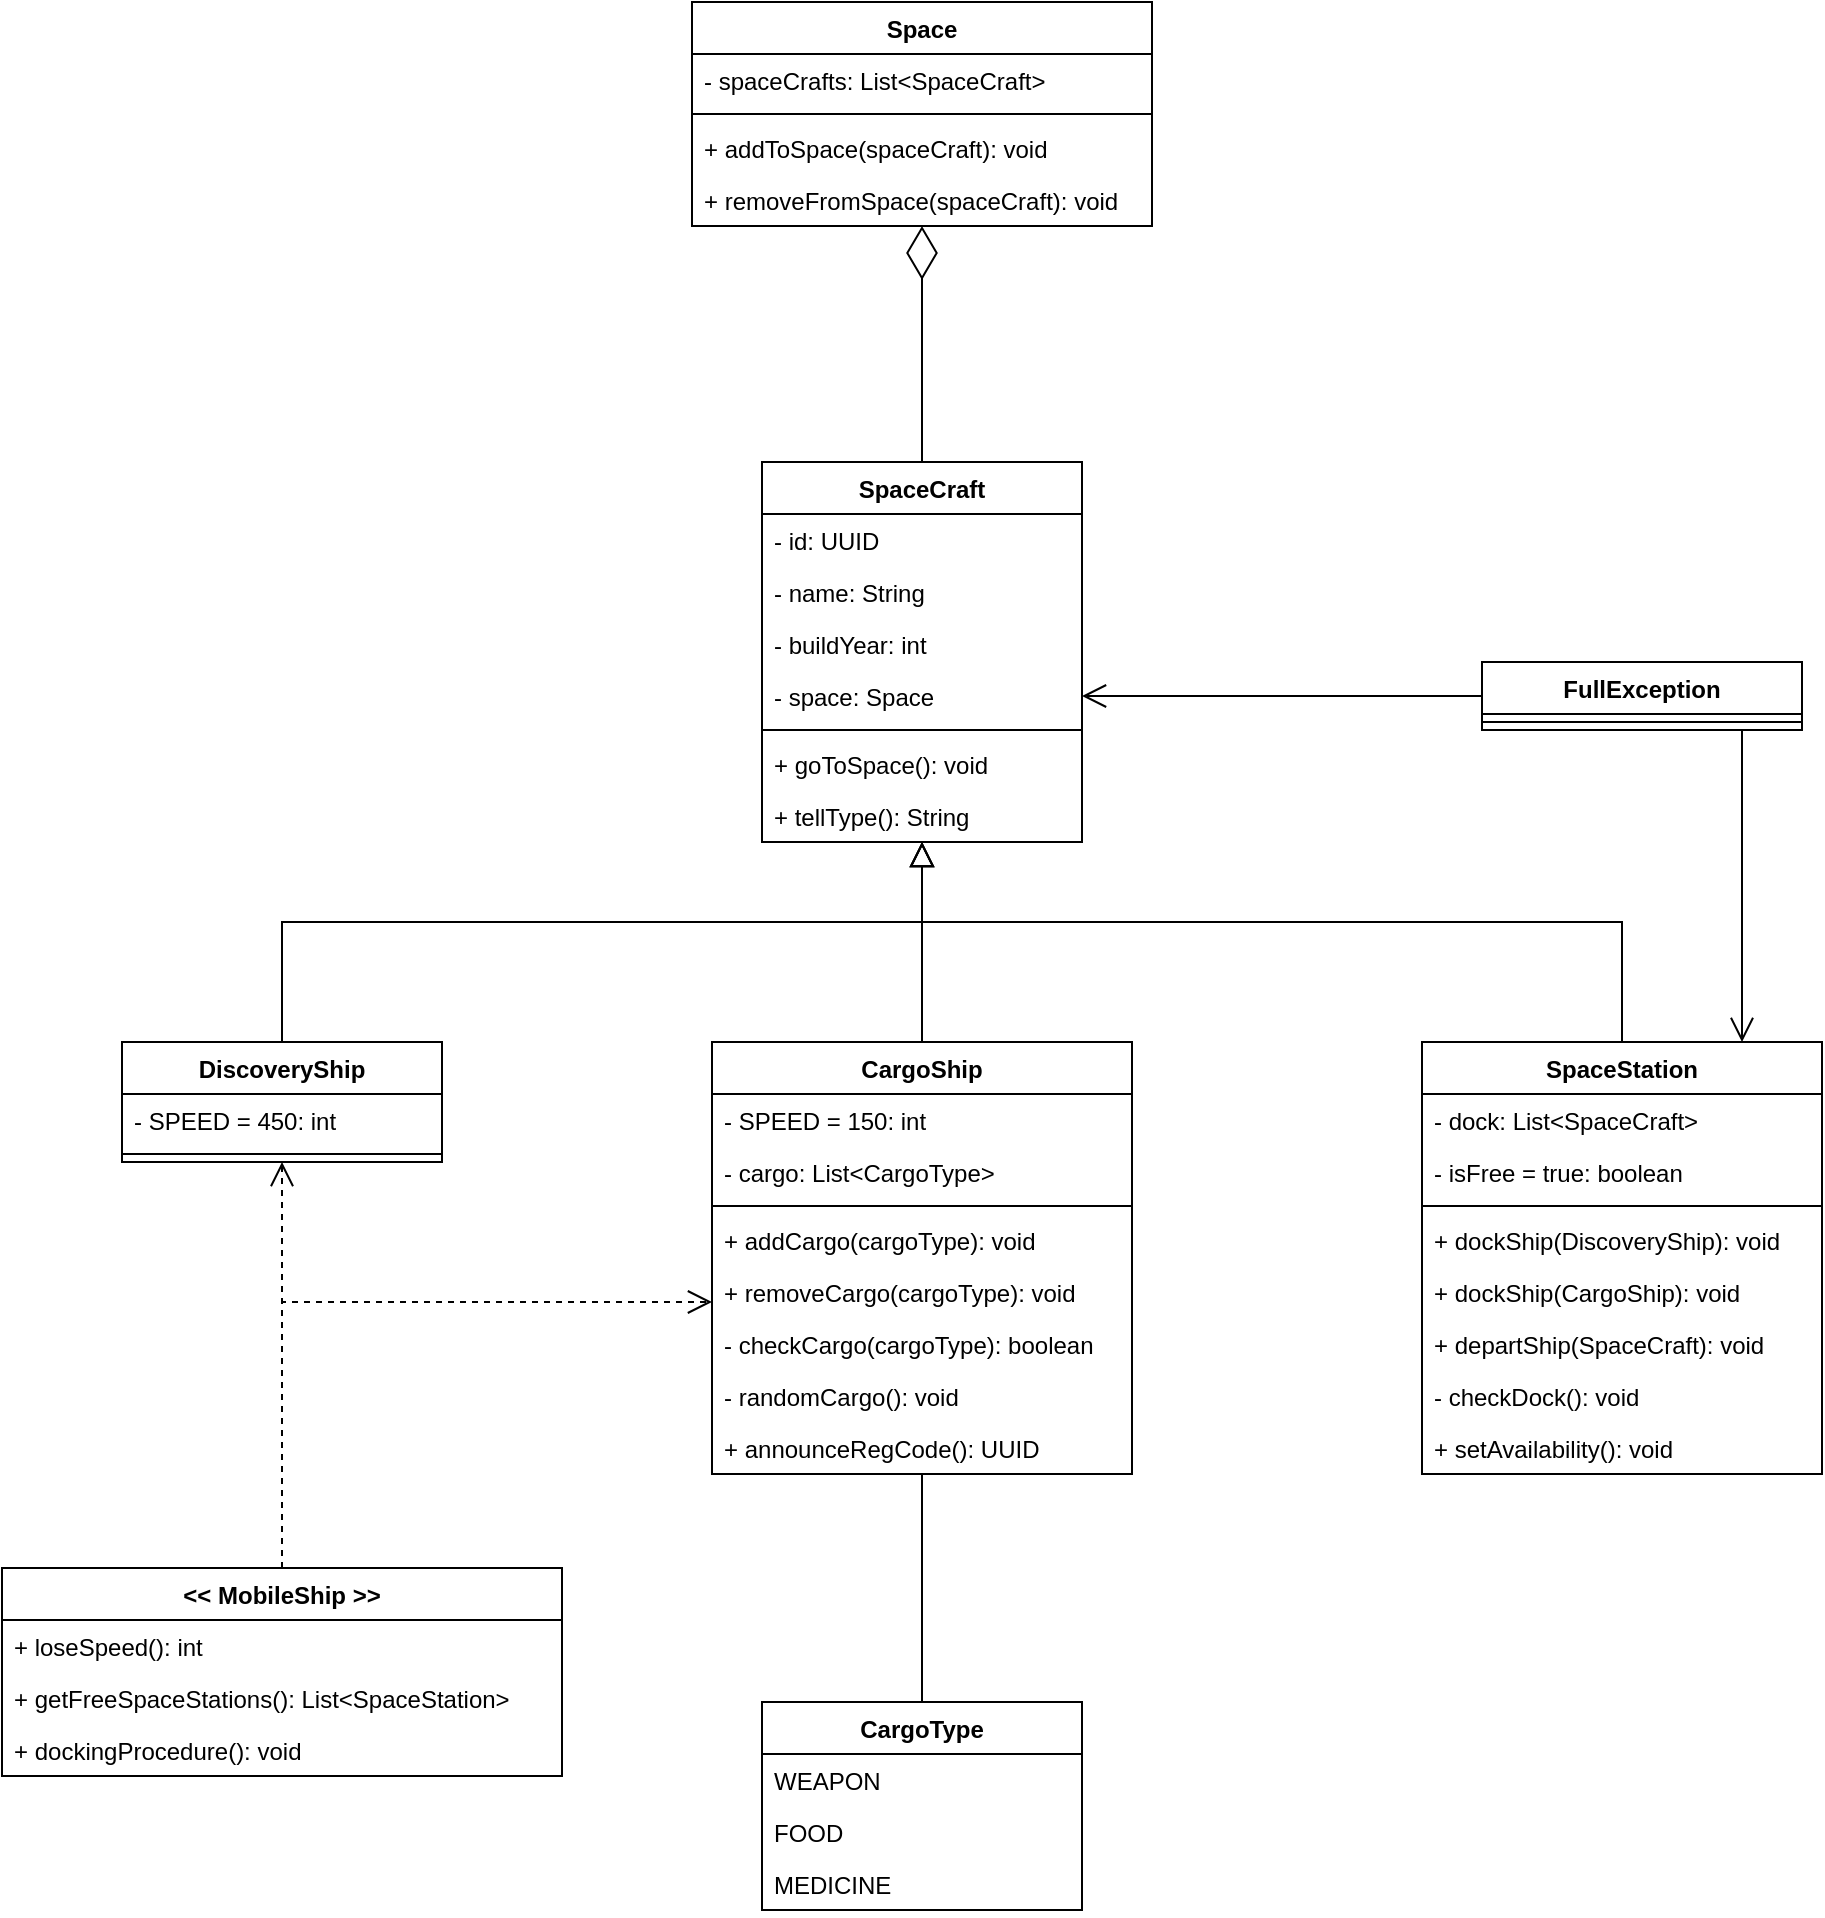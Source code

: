 <mxfile version="20.3.7" type="github">
  <diagram id="C5RBs43oDa-KdzZeNtuy" name="Page-1">
    <mxGraphModel dx="2413" dy="2078" grid="1" gridSize="10" guides="1" tooltips="1" connect="1" arrows="1" fold="1" page="1" pageScale="1" pageWidth="827" pageHeight="1169" math="0" shadow="0">
      <root>
        <mxCell id="WIyWlLk6GJQsqaUBKTNV-0" />
        <mxCell id="WIyWlLk6GJQsqaUBKTNV-1" parent="WIyWlLk6GJQsqaUBKTNV-0" />
        <mxCell id="CyLMTWDgHhL6BOohaL99-0" value="SpaceCraft" style="swimlane;fontStyle=1;childLayout=stackLayout;horizontal=1;startSize=26;horizontalStack=0;resizeParent=1;resizeParentMax=0;resizeLast=0;collapsible=1;marginBottom=0;" vertex="1" parent="WIyWlLk6GJQsqaUBKTNV-1">
          <mxGeometry x="300" y="-20" width="160" height="190" as="geometry" />
        </mxCell>
        <mxCell id="CyLMTWDgHhL6BOohaL99-1" value="- id: UUID" style="text;strokeColor=none;fillColor=none;align=left;verticalAlign=top;spacingLeft=4;spacingRight=4;overflow=hidden;rotatable=0;points=[[0,0.5],[1,0.5]];portConstraint=eastwest;" vertex="1" parent="CyLMTWDgHhL6BOohaL99-0">
          <mxGeometry y="26" width="160" height="26" as="geometry" />
        </mxCell>
        <mxCell id="CyLMTWDgHhL6BOohaL99-2" value="- name: String" style="text;strokeColor=none;fillColor=none;align=left;verticalAlign=top;spacingLeft=4;spacingRight=4;overflow=hidden;rotatable=0;points=[[0,0.5],[1,0.5]];portConstraint=eastwest;" vertex="1" parent="CyLMTWDgHhL6BOohaL99-0">
          <mxGeometry y="52" width="160" height="26" as="geometry" />
        </mxCell>
        <mxCell id="CyLMTWDgHhL6BOohaL99-3" value="- buildYear: int" style="text;strokeColor=none;fillColor=none;align=left;verticalAlign=top;spacingLeft=4;spacingRight=4;overflow=hidden;rotatable=0;points=[[0,0.5],[1,0.5]];portConstraint=eastwest;" vertex="1" parent="CyLMTWDgHhL6BOohaL99-0">
          <mxGeometry y="78" width="160" height="26" as="geometry" />
        </mxCell>
        <mxCell id="CyLMTWDgHhL6BOohaL99-4" value="- space: Space" style="text;strokeColor=none;fillColor=none;align=left;verticalAlign=top;spacingLeft=4;spacingRight=4;overflow=hidden;rotatable=0;points=[[0,0.5],[1,0.5]];portConstraint=eastwest;" vertex="1" parent="CyLMTWDgHhL6BOohaL99-0">
          <mxGeometry y="104" width="160" height="26" as="geometry" />
        </mxCell>
        <mxCell id="CyLMTWDgHhL6BOohaL99-5" value="" style="line;strokeWidth=1;fillColor=none;align=left;verticalAlign=middle;spacingTop=-1;spacingLeft=3;spacingRight=3;rotatable=0;labelPosition=right;points=[];portConstraint=eastwest;" vertex="1" parent="CyLMTWDgHhL6BOohaL99-0">
          <mxGeometry y="130" width="160" height="8" as="geometry" />
        </mxCell>
        <mxCell id="CyLMTWDgHhL6BOohaL99-6" value="+ goToSpace(): void" style="text;strokeColor=none;fillColor=none;align=left;verticalAlign=top;spacingLeft=4;spacingRight=4;overflow=hidden;rotatable=0;points=[[0,0.5],[1,0.5]];portConstraint=eastwest;" vertex="1" parent="CyLMTWDgHhL6BOohaL99-0">
          <mxGeometry y="138" width="160" height="26" as="geometry" />
        </mxCell>
        <mxCell id="CyLMTWDgHhL6BOohaL99-7" value="+ tellType(): String" style="text;strokeColor=none;fillColor=none;align=left;verticalAlign=top;spacingLeft=4;spacingRight=4;overflow=hidden;rotatable=0;points=[[0,0.5],[1,0.5]];portConstraint=eastwest;" vertex="1" parent="CyLMTWDgHhL6BOohaL99-0">
          <mxGeometry y="164" width="160" height="26" as="geometry" />
        </mxCell>
        <mxCell id="CyLMTWDgHhL6BOohaL99-45" style="edgeStyle=orthogonalEdgeStyle;rounded=0;orthogonalLoop=1;jettySize=auto;html=1;endArrow=block;endFill=0;endSize=10;" edge="1" parent="WIyWlLk6GJQsqaUBKTNV-1" source="CyLMTWDgHhL6BOohaL99-8" target="CyLMTWDgHhL6BOohaL99-0">
          <mxGeometry relative="1" as="geometry" />
        </mxCell>
        <mxCell id="CyLMTWDgHhL6BOohaL99-8" value="CargoShip" style="swimlane;fontStyle=1;childLayout=stackLayout;horizontal=1;startSize=26;horizontalStack=0;resizeParent=1;resizeParentMax=0;resizeLast=0;collapsible=1;marginBottom=0;" vertex="1" parent="WIyWlLk6GJQsqaUBKTNV-1">
          <mxGeometry x="275" y="270" width="210" height="216" as="geometry" />
        </mxCell>
        <mxCell id="CyLMTWDgHhL6BOohaL99-9" value="- SPEED = 150: int" style="text;strokeColor=none;fillColor=none;align=left;verticalAlign=top;spacingLeft=4;spacingRight=4;overflow=hidden;rotatable=0;points=[[0,0.5],[1,0.5]];portConstraint=eastwest;" vertex="1" parent="CyLMTWDgHhL6BOohaL99-8">
          <mxGeometry y="26" width="210" height="26" as="geometry" />
        </mxCell>
        <mxCell id="CyLMTWDgHhL6BOohaL99-10" value="- cargo: List&lt;CargoType&gt;" style="text;strokeColor=none;fillColor=none;align=left;verticalAlign=top;spacingLeft=4;spacingRight=4;overflow=hidden;rotatable=0;points=[[0,0.5],[1,0.5]];portConstraint=eastwest;" vertex="1" parent="CyLMTWDgHhL6BOohaL99-8">
          <mxGeometry y="52" width="210" height="26" as="geometry" />
        </mxCell>
        <mxCell id="CyLMTWDgHhL6BOohaL99-11" value="" style="line;strokeWidth=1;fillColor=none;align=left;verticalAlign=middle;spacingTop=-1;spacingLeft=3;spacingRight=3;rotatable=0;labelPosition=right;points=[];portConstraint=eastwest;" vertex="1" parent="CyLMTWDgHhL6BOohaL99-8">
          <mxGeometry y="78" width="210" height="8" as="geometry" />
        </mxCell>
        <mxCell id="CyLMTWDgHhL6BOohaL99-12" value="+ addCargo(cargoType): void" style="text;strokeColor=none;fillColor=none;align=left;verticalAlign=top;spacingLeft=4;spacingRight=4;overflow=hidden;rotatable=0;points=[[0,0.5],[1,0.5]];portConstraint=eastwest;" vertex="1" parent="CyLMTWDgHhL6BOohaL99-8">
          <mxGeometry y="86" width="210" height="26" as="geometry" />
        </mxCell>
        <mxCell id="CyLMTWDgHhL6BOohaL99-13" value="+ removeCargo(cargoType): void" style="text;strokeColor=none;fillColor=none;align=left;verticalAlign=top;spacingLeft=4;spacingRight=4;overflow=hidden;rotatable=0;points=[[0,0.5],[1,0.5]];portConstraint=eastwest;" vertex="1" parent="CyLMTWDgHhL6BOohaL99-8">
          <mxGeometry y="112" width="210" height="26" as="geometry" />
        </mxCell>
        <mxCell id="CyLMTWDgHhL6BOohaL99-14" value="- checkCargo(cargoType): boolean" style="text;strokeColor=none;fillColor=none;align=left;verticalAlign=top;spacingLeft=4;spacingRight=4;overflow=hidden;rotatable=0;points=[[0,0.5],[1,0.5]];portConstraint=eastwest;" vertex="1" parent="CyLMTWDgHhL6BOohaL99-8">
          <mxGeometry y="138" width="210" height="26" as="geometry" />
        </mxCell>
        <mxCell id="CyLMTWDgHhL6BOohaL99-15" value="- randomCargo(): void" style="text;strokeColor=none;fillColor=none;align=left;verticalAlign=top;spacingLeft=4;spacingRight=4;overflow=hidden;rotatable=0;points=[[0,0.5],[1,0.5]];portConstraint=eastwest;" vertex="1" parent="CyLMTWDgHhL6BOohaL99-8">
          <mxGeometry y="164" width="210" height="26" as="geometry" />
        </mxCell>
        <mxCell id="CyLMTWDgHhL6BOohaL99-16" value="+ announceRegCode(): UUID" style="text;strokeColor=none;fillColor=none;align=left;verticalAlign=top;spacingLeft=4;spacingRight=4;overflow=hidden;rotatable=0;points=[[0,0.5],[1,0.5]];portConstraint=eastwest;" vertex="1" parent="CyLMTWDgHhL6BOohaL99-8">
          <mxGeometry y="190" width="210" height="26" as="geometry" />
        </mxCell>
        <mxCell id="CyLMTWDgHhL6BOohaL99-47" style="edgeStyle=orthogonalEdgeStyle;rounded=0;orthogonalLoop=1;jettySize=auto;html=1;endArrow=none;endFill=0;endSize=10;" edge="1" parent="WIyWlLk6GJQsqaUBKTNV-1" source="CyLMTWDgHhL6BOohaL99-17" target="CyLMTWDgHhL6BOohaL99-8">
          <mxGeometry relative="1" as="geometry" />
        </mxCell>
        <mxCell id="CyLMTWDgHhL6BOohaL99-17" value="CargoType" style="swimlane;fontStyle=1;childLayout=stackLayout;horizontal=1;startSize=26;horizontalStack=0;resizeParent=1;resizeParentMax=0;resizeLast=0;collapsible=1;marginBottom=0;" vertex="1" parent="WIyWlLk6GJQsqaUBKTNV-1">
          <mxGeometry x="300" y="600" width="160" height="104" as="geometry" />
        </mxCell>
        <mxCell id="CyLMTWDgHhL6BOohaL99-18" value="WEAPON" style="text;strokeColor=none;fillColor=none;align=left;verticalAlign=top;spacingLeft=4;spacingRight=4;overflow=hidden;rotatable=0;points=[[0,0.5],[1,0.5]];portConstraint=eastwest;" vertex="1" parent="CyLMTWDgHhL6BOohaL99-17">
          <mxGeometry y="26" width="160" height="26" as="geometry" />
        </mxCell>
        <mxCell id="CyLMTWDgHhL6BOohaL99-19" value="FOOD" style="text;strokeColor=none;fillColor=none;align=left;verticalAlign=top;spacingLeft=4;spacingRight=4;overflow=hidden;rotatable=0;points=[[0,0.5],[1,0.5]];portConstraint=eastwest;" vertex="1" parent="CyLMTWDgHhL6BOohaL99-17">
          <mxGeometry y="52" width="160" height="26" as="geometry" />
        </mxCell>
        <mxCell id="CyLMTWDgHhL6BOohaL99-20" value="MEDICINE" style="text;strokeColor=none;fillColor=none;align=left;verticalAlign=top;spacingLeft=4;spacingRight=4;overflow=hidden;rotatable=0;points=[[0,0.5],[1,0.5]];portConstraint=eastwest;" vertex="1" parent="CyLMTWDgHhL6BOohaL99-17">
          <mxGeometry y="78" width="160" height="26" as="geometry" />
        </mxCell>
        <mxCell id="CyLMTWDgHhL6BOohaL99-44" style="edgeStyle=orthogonalEdgeStyle;rounded=0;orthogonalLoop=1;jettySize=auto;html=1;endArrow=block;endFill=0;endSize=10;" edge="1" parent="WIyWlLk6GJQsqaUBKTNV-1" source="CyLMTWDgHhL6BOohaL99-21" target="CyLMTWDgHhL6BOohaL99-0">
          <mxGeometry relative="1" as="geometry">
            <Array as="points">
              <mxPoint x="60" y="210" />
              <mxPoint x="380" y="210" />
            </Array>
          </mxGeometry>
        </mxCell>
        <mxCell id="CyLMTWDgHhL6BOohaL99-21" value="DiscoveryShip" style="swimlane;fontStyle=1;childLayout=stackLayout;horizontal=1;startSize=26;horizontalStack=0;resizeParent=1;resizeParentMax=0;resizeLast=0;collapsible=1;marginBottom=0;" vertex="1" parent="WIyWlLk6GJQsqaUBKTNV-1">
          <mxGeometry x="-20" y="270" width="160" height="60" as="geometry" />
        </mxCell>
        <mxCell id="CyLMTWDgHhL6BOohaL99-22" value="- SPEED = 450: int" style="text;strokeColor=none;fillColor=none;align=left;verticalAlign=top;spacingLeft=4;spacingRight=4;overflow=hidden;rotatable=0;points=[[0,0.5],[1,0.5]];portConstraint=eastwest;" vertex="1" parent="CyLMTWDgHhL6BOohaL99-21">
          <mxGeometry y="26" width="160" height="26" as="geometry" />
        </mxCell>
        <mxCell id="CyLMTWDgHhL6BOohaL99-23" value="" style="line;strokeWidth=1;fillColor=none;align=left;verticalAlign=middle;spacingTop=-1;spacingLeft=3;spacingRight=3;rotatable=0;labelPosition=right;points=[];portConstraint=eastwest;" vertex="1" parent="CyLMTWDgHhL6BOohaL99-21">
          <mxGeometry y="52" width="160" height="8" as="geometry" />
        </mxCell>
        <mxCell id="CyLMTWDgHhL6BOohaL99-48" style="edgeStyle=orthogonalEdgeStyle;rounded=0;orthogonalLoop=1;jettySize=auto;html=1;endArrow=open;endFill=0;endSize=10;dashed=1;" edge="1" parent="WIyWlLk6GJQsqaUBKTNV-1" source="CyLMTWDgHhL6BOohaL99-24" target="CyLMTWDgHhL6BOohaL99-21">
          <mxGeometry relative="1" as="geometry" />
        </mxCell>
        <mxCell id="CyLMTWDgHhL6BOohaL99-49" style="edgeStyle=orthogonalEdgeStyle;rounded=0;orthogonalLoop=1;jettySize=auto;html=1;dashed=1;endArrow=open;endFill=0;endSize=10;" edge="1" parent="WIyWlLk6GJQsqaUBKTNV-1" source="CyLMTWDgHhL6BOohaL99-24" target="CyLMTWDgHhL6BOohaL99-8">
          <mxGeometry relative="1" as="geometry">
            <Array as="points">
              <mxPoint x="60" y="400" />
            </Array>
          </mxGeometry>
        </mxCell>
        <mxCell id="CyLMTWDgHhL6BOohaL99-24" value="&lt;&lt; MobileShip &gt;&gt;" style="swimlane;fontStyle=1;childLayout=stackLayout;horizontal=1;startSize=26;horizontalStack=0;resizeParent=1;resizeParentMax=0;resizeLast=0;collapsible=1;marginBottom=0;" vertex="1" parent="WIyWlLk6GJQsqaUBKTNV-1">
          <mxGeometry x="-80" y="533" width="280" height="104" as="geometry" />
        </mxCell>
        <mxCell id="CyLMTWDgHhL6BOohaL99-25" value="+ loseSpeed(): int" style="text;strokeColor=none;fillColor=none;align=left;verticalAlign=top;spacingLeft=4;spacingRight=4;overflow=hidden;rotatable=0;points=[[0,0.5],[1,0.5]];portConstraint=eastwest;" vertex="1" parent="CyLMTWDgHhL6BOohaL99-24">
          <mxGeometry y="26" width="280" height="26" as="geometry" />
        </mxCell>
        <mxCell id="CyLMTWDgHhL6BOohaL99-26" value="+ getFreeSpaceStations(): List&lt;SpaceStation&gt;" style="text;strokeColor=none;fillColor=none;align=left;verticalAlign=top;spacingLeft=4;spacingRight=4;overflow=hidden;rotatable=0;points=[[0,0.5],[1,0.5]];portConstraint=eastwest;" vertex="1" parent="CyLMTWDgHhL6BOohaL99-24">
          <mxGeometry y="52" width="280" height="26" as="geometry" />
        </mxCell>
        <mxCell id="CyLMTWDgHhL6BOohaL99-27" value="+ dockingProcedure(): void" style="text;strokeColor=none;fillColor=none;align=left;verticalAlign=top;spacingLeft=4;spacingRight=4;overflow=hidden;rotatable=0;points=[[0,0.5],[1,0.5]];portConstraint=eastwest;" vertex="1" parent="CyLMTWDgHhL6BOohaL99-24">
          <mxGeometry y="78" width="280" height="26" as="geometry" />
        </mxCell>
        <mxCell id="CyLMTWDgHhL6BOohaL99-46" style="edgeStyle=orthogonalEdgeStyle;rounded=0;orthogonalLoop=1;jettySize=auto;html=1;endArrow=block;endFill=0;endSize=10;" edge="1" parent="WIyWlLk6GJQsqaUBKTNV-1" source="CyLMTWDgHhL6BOohaL99-28" target="CyLMTWDgHhL6BOohaL99-0">
          <mxGeometry relative="1" as="geometry">
            <Array as="points">
              <mxPoint x="730" y="210" />
              <mxPoint x="380" y="210" />
            </Array>
          </mxGeometry>
        </mxCell>
        <mxCell id="CyLMTWDgHhL6BOohaL99-28" value="SpaceStation" style="swimlane;fontStyle=1;childLayout=stackLayout;horizontal=1;startSize=26;horizontalStack=0;resizeParent=1;resizeParentMax=0;resizeLast=0;collapsible=1;marginBottom=0;" vertex="1" parent="WIyWlLk6GJQsqaUBKTNV-1">
          <mxGeometry x="630" y="270" width="200" height="216" as="geometry" />
        </mxCell>
        <mxCell id="CyLMTWDgHhL6BOohaL99-29" value="- dock: List&lt;SpaceCraft&gt;" style="text;strokeColor=none;fillColor=none;align=left;verticalAlign=top;spacingLeft=4;spacingRight=4;overflow=hidden;rotatable=0;points=[[0,0.5],[1,0.5]];portConstraint=eastwest;" vertex="1" parent="CyLMTWDgHhL6BOohaL99-28">
          <mxGeometry y="26" width="200" height="26" as="geometry" />
        </mxCell>
        <mxCell id="CyLMTWDgHhL6BOohaL99-30" value="- isFree = true: boolean" style="text;strokeColor=none;fillColor=none;align=left;verticalAlign=top;spacingLeft=4;spacingRight=4;overflow=hidden;rotatable=0;points=[[0,0.5],[1,0.5]];portConstraint=eastwest;" vertex="1" parent="CyLMTWDgHhL6BOohaL99-28">
          <mxGeometry y="52" width="200" height="26" as="geometry" />
        </mxCell>
        <mxCell id="CyLMTWDgHhL6BOohaL99-31" value="" style="line;strokeWidth=1;fillColor=none;align=left;verticalAlign=middle;spacingTop=-1;spacingLeft=3;spacingRight=3;rotatable=0;labelPosition=right;points=[];portConstraint=eastwest;" vertex="1" parent="CyLMTWDgHhL6BOohaL99-28">
          <mxGeometry y="78" width="200" height="8" as="geometry" />
        </mxCell>
        <mxCell id="CyLMTWDgHhL6BOohaL99-32" value="+ dockShip(DiscoveryShip): void" style="text;strokeColor=none;fillColor=none;align=left;verticalAlign=top;spacingLeft=4;spacingRight=4;overflow=hidden;rotatable=0;points=[[0,0.5],[1,0.5]];portConstraint=eastwest;" vertex="1" parent="CyLMTWDgHhL6BOohaL99-28">
          <mxGeometry y="86" width="200" height="26" as="geometry" />
        </mxCell>
        <mxCell id="CyLMTWDgHhL6BOohaL99-33" value="+ dockShip(CargoShip): void" style="text;strokeColor=none;fillColor=none;align=left;verticalAlign=top;spacingLeft=4;spacingRight=4;overflow=hidden;rotatable=0;points=[[0,0.5],[1,0.5]];portConstraint=eastwest;" vertex="1" parent="CyLMTWDgHhL6BOohaL99-28">
          <mxGeometry y="112" width="200" height="26" as="geometry" />
        </mxCell>
        <mxCell id="CyLMTWDgHhL6BOohaL99-34" value="+ departShip(SpaceCraft): void" style="text;strokeColor=none;fillColor=none;align=left;verticalAlign=top;spacingLeft=4;spacingRight=4;overflow=hidden;rotatable=0;points=[[0,0.5],[1,0.5]];portConstraint=eastwest;" vertex="1" parent="CyLMTWDgHhL6BOohaL99-28">
          <mxGeometry y="138" width="200" height="26" as="geometry" />
        </mxCell>
        <mxCell id="CyLMTWDgHhL6BOohaL99-35" value="- checkDock(): void" style="text;strokeColor=none;fillColor=none;align=left;verticalAlign=top;spacingLeft=4;spacingRight=4;overflow=hidden;rotatable=0;points=[[0,0.5],[1,0.5]];portConstraint=eastwest;" vertex="1" parent="CyLMTWDgHhL6BOohaL99-28">
          <mxGeometry y="164" width="200" height="26" as="geometry" />
        </mxCell>
        <mxCell id="CyLMTWDgHhL6BOohaL99-36" value="+ setAvailability(): void" style="text;strokeColor=none;fillColor=none;align=left;verticalAlign=top;spacingLeft=4;spacingRight=4;overflow=hidden;rotatable=0;points=[[0,0.5],[1,0.5]];portConstraint=eastwest;" vertex="1" parent="CyLMTWDgHhL6BOohaL99-28">
          <mxGeometry y="190" width="200" height="26" as="geometry" />
        </mxCell>
        <mxCell id="CyLMTWDgHhL6BOohaL99-37" value="Space" style="swimlane;fontStyle=1;childLayout=stackLayout;horizontal=1;startSize=26;horizontalStack=0;resizeParent=1;resizeParentMax=0;resizeLast=0;collapsible=1;marginBottom=0;" vertex="1" parent="WIyWlLk6GJQsqaUBKTNV-1">
          <mxGeometry x="265" y="-250" width="230" height="112" as="geometry" />
        </mxCell>
        <mxCell id="CyLMTWDgHhL6BOohaL99-38" value="- spaceCrafts: List&lt;SpaceCraft&gt;" style="text;strokeColor=none;fillColor=none;align=left;verticalAlign=top;spacingLeft=4;spacingRight=4;overflow=hidden;rotatable=0;points=[[0,0.5],[1,0.5]];portConstraint=eastwest;" vertex="1" parent="CyLMTWDgHhL6BOohaL99-37">
          <mxGeometry y="26" width="230" height="26" as="geometry" />
        </mxCell>
        <mxCell id="CyLMTWDgHhL6BOohaL99-39" value="" style="line;strokeWidth=1;fillColor=none;align=left;verticalAlign=middle;spacingTop=-1;spacingLeft=3;spacingRight=3;rotatable=0;labelPosition=right;points=[];portConstraint=eastwest;" vertex="1" parent="CyLMTWDgHhL6BOohaL99-37">
          <mxGeometry y="52" width="230" height="8" as="geometry" />
        </mxCell>
        <mxCell id="CyLMTWDgHhL6BOohaL99-40" value="+ addToSpace(spaceCraft): void" style="text;strokeColor=none;fillColor=none;align=left;verticalAlign=top;spacingLeft=4;spacingRight=4;overflow=hidden;rotatable=0;points=[[0,0.5],[1,0.5]];portConstraint=eastwest;" vertex="1" parent="CyLMTWDgHhL6BOohaL99-37">
          <mxGeometry y="60" width="230" height="26" as="geometry" />
        </mxCell>
        <mxCell id="CyLMTWDgHhL6BOohaL99-41" value="+ removeFromSpace(spaceCraft): void" style="text;strokeColor=none;fillColor=none;align=left;verticalAlign=top;spacingLeft=4;spacingRight=4;overflow=hidden;rotatable=0;points=[[0,0.5],[1,0.5]];portConstraint=eastwest;" vertex="1" parent="CyLMTWDgHhL6BOohaL99-37">
          <mxGeometry y="86" width="230" height="26" as="geometry" />
        </mxCell>
        <mxCell id="CyLMTWDgHhL6BOohaL99-50" style="edgeStyle=orthogonalEdgeStyle;rounded=0;orthogonalLoop=1;jettySize=auto;html=1;endArrow=open;endFill=0;endSize=10;" edge="1" parent="WIyWlLk6GJQsqaUBKTNV-1" source="CyLMTWDgHhL6BOohaL99-42" target="CyLMTWDgHhL6BOohaL99-0">
          <mxGeometry relative="1" as="geometry">
            <Array as="points">
              <mxPoint x="510" y="97" />
              <mxPoint x="510" y="97" />
            </Array>
          </mxGeometry>
        </mxCell>
        <mxCell id="CyLMTWDgHhL6BOohaL99-51" style="edgeStyle=orthogonalEdgeStyle;rounded=0;orthogonalLoop=1;jettySize=auto;html=1;endArrow=open;endFill=0;endSize=10;" edge="1" parent="WIyWlLk6GJQsqaUBKTNV-1" source="CyLMTWDgHhL6BOohaL99-42" target="CyLMTWDgHhL6BOohaL99-28">
          <mxGeometry relative="1" as="geometry">
            <Array as="points">
              <mxPoint x="790" y="230" />
              <mxPoint x="790" y="230" />
            </Array>
          </mxGeometry>
        </mxCell>
        <mxCell id="CyLMTWDgHhL6BOohaL99-42" value="FullException" style="swimlane;fontStyle=1;childLayout=stackLayout;horizontal=1;startSize=26;horizontalStack=0;resizeParent=1;resizeParentMax=0;resizeLast=0;collapsible=1;marginBottom=0;" vertex="1" parent="WIyWlLk6GJQsqaUBKTNV-1">
          <mxGeometry x="660" y="80" width="160" height="34" as="geometry" />
        </mxCell>
        <mxCell id="CyLMTWDgHhL6BOohaL99-43" value="" style="line;strokeWidth=1;fillColor=none;align=left;verticalAlign=middle;spacingTop=-1;spacingLeft=3;spacingRight=3;rotatable=0;labelPosition=right;points=[];portConstraint=eastwest;" vertex="1" parent="CyLMTWDgHhL6BOohaL99-42">
          <mxGeometry y="26" width="160" height="8" as="geometry" />
        </mxCell>
        <mxCell id="CyLMTWDgHhL6BOohaL99-52" value="" style="endArrow=diamondThin;endFill=0;endSize=24;html=1;rounded=0;" edge="1" parent="WIyWlLk6GJQsqaUBKTNV-1" source="CyLMTWDgHhL6BOohaL99-0" target="CyLMTWDgHhL6BOohaL99-37">
          <mxGeometry width="160" relative="1" as="geometry">
            <mxPoint x="20" y="-70" as="sourcePoint" />
            <mxPoint x="180" y="-70" as="targetPoint" />
          </mxGeometry>
        </mxCell>
      </root>
    </mxGraphModel>
  </diagram>
</mxfile>
